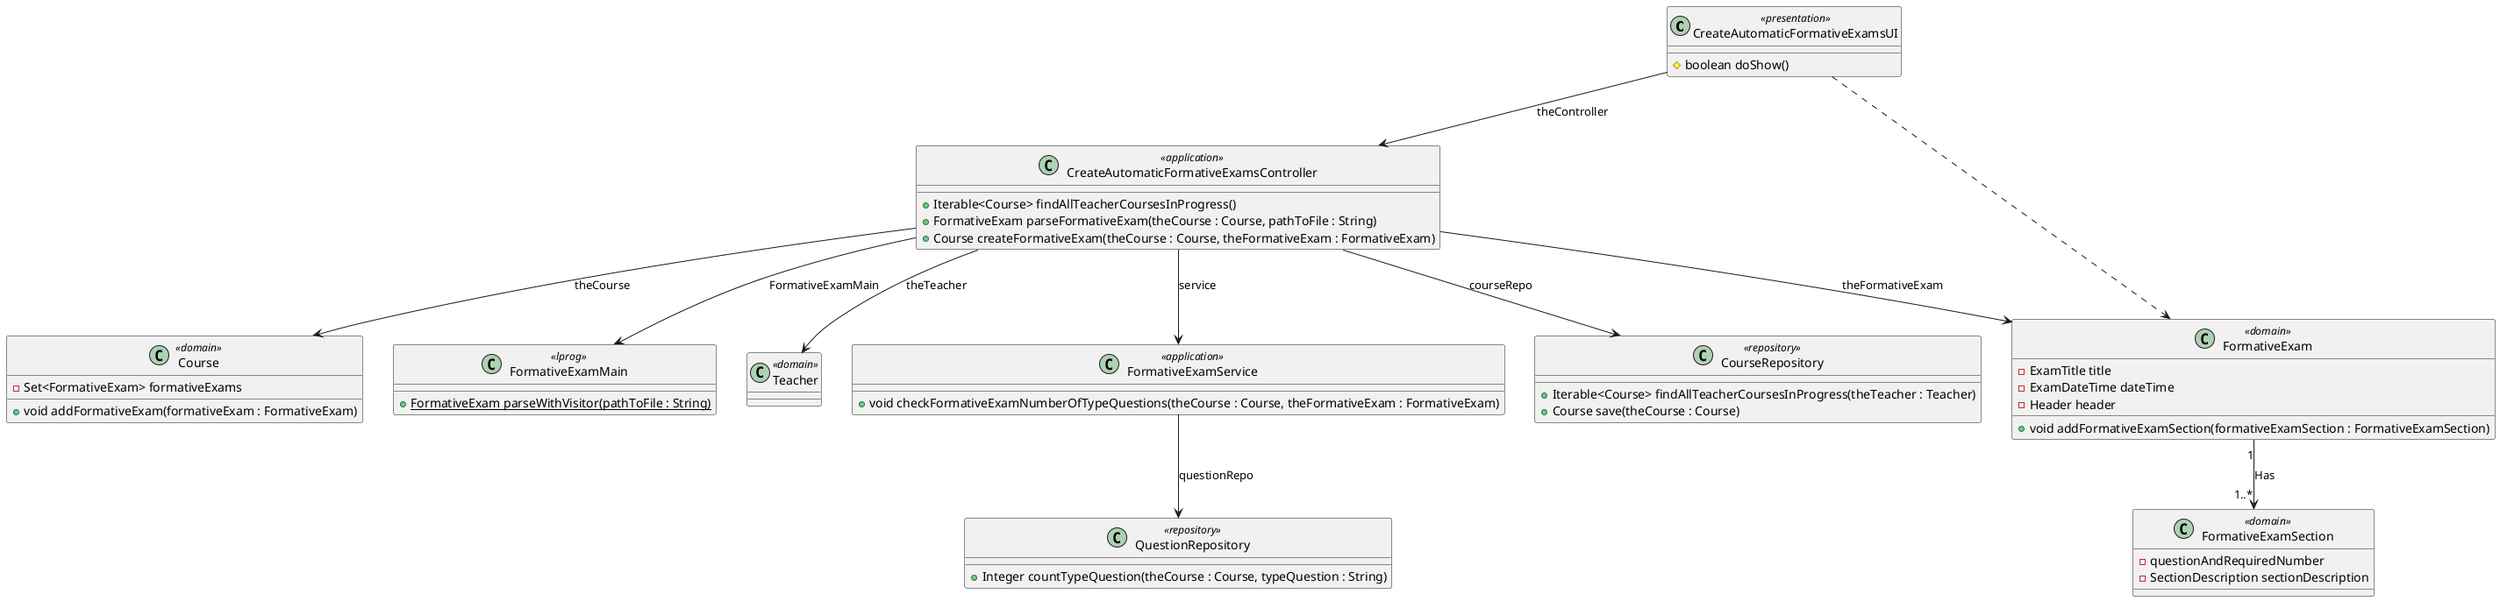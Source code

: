 @startuml

'Classes
class CreateAutomaticFormativeExamsUI <<presentation>> {
    #boolean doShow()
}

class CreateAutomaticFormativeExamsController <<application>> {
    +Iterable<Course> findAllTeacherCoursesInProgress()
    +FormativeExam parseFormativeExam(theCourse : Course, pathToFile : String)
    +Course createFormativeExam(theCourse : Course, theFormativeExam : FormativeExam)
}

class Teacher <<domain>> {
}

class Course <<domain>> {
    -Set<FormativeExam> formativeExams
    +void addFormativeExam(formativeExam : FormativeExam)
}

class FormativeExamMain <<lprog>> {
    +{static}FormativeExam parseWithVisitor(pathToFile : String)
}

class FormativeExam <<domain>> {
    -ExamTitle title
    -ExamDateTime dateTime
    -Header header
    +void addFormativeExamSection(formativeExamSection : FormativeExamSection)
}

class FormativeExamSection <<domain>> {
    -questionAndRequiredNumber
    -SectionDescription sectionDescription
}

class FormativeExamService <<application>> {
    +void checkFormativeExamNumberOfTypeQuestions(theCourse : Course, theFormativeExam : FormativeExam)
}

class CourseRepository <<repository>> {
    +Iterable<Course> findAllTeacherCoursesInProgress(theTeacher : Teacher)
    +Course save(theCourse : Course)
}

class QuestionRepository <<repository>> {
    +Integer countTypeQuestion(theCourse : Course, typeQuestion : String)
}

'Dependencies
CreateAutomaticFormativeExamsUI -[dashed]-> FormativeExam

'Navigation
CreateAutomaticFormativeExamsUI --> CreateAutomaticFormativeExamsController : theController
CreateAutomaticFormativeExamsController --> CourseRepository : courseRepo
CreateAutomaticFormativeExamsController --> FormativeExamService : service
CreateAutomaticFormativeExamsController --> FormativeExam : theFormativeExam
CreateAutomaticFormativeExamsController --> Teacher : theTeacher
CreateAutomaticFormativeExamsController --> FormativeExamMain : FormativeExamMain
CreateAutomaticFormativeExamsController --> Course : theCourse
FormativeExamService --> QuestionRepository : questionRepo
FormativeExam "1" --> "1..*" FormativeExamSection : Has

@enduml